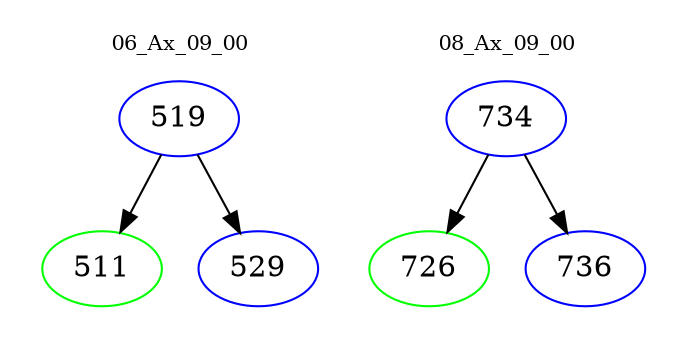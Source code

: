 digraph{
subgraph cluster_0 {
color = white
label = "06_Ax_09_00";
fontsize=10;
T0_519 [label="519", color="blue"]
T0_519 -> T0_511 [color="black"]
T0_511 [label="511", color="green"]
T0_519 -> T0_529 [color="black"]
T0_529 [label="529", color="blue"]
}
subgraph cluster_1 {
color = white
label = "08_Ax_09_00";
fontsize=10;
T1_734 [label="734", color="blue"]
T1_734 -> T1_726 [color="black"]
T1_726 [label="726", color="green"]
T1_734 -> T1_736 [color="black"]
T1_736 [label="736", color="blue"]
}
}
